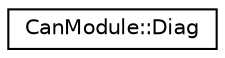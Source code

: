 digraph "Graphical Class Hierarchy"
{
 // LATEX_PDF_SIZE
  edge [fontname="Helvetica",fontsize="10",labelfontname="Helvetica",labelfontsize="10"];
  node [fontname="Helvetica",fontsize="10",shape=record];
  rankdir="LR";
  Node0 [label="CanModule::Diag",height=0.2,width=0.4,color="black", fillcolor="white", style="filled",URL="$classCanModule_1_1Diag.html",tooltip=" "];
}
